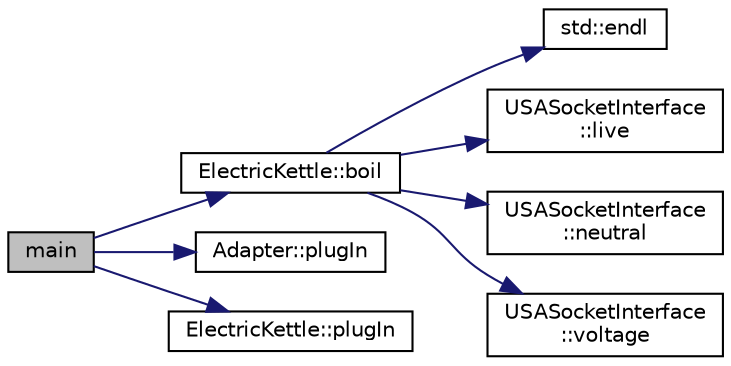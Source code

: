 digraph "main"
{
 // INTERACTIVE_SVG=YES
 // LATEX_PDF_SIZE
  bgcolor="transparent";
  edge [fontname="Helvetica",fontsize="10",labelfontname="Helvetica",labelfontsize="10"];
  node [fontname="Helvetica",fontsize="10",shape=record];
  rankdir="LR";
  Node1 [label="main",height=0.2,width=0.4,color="black", fillcolor="grey75", style="filled", fontcolor="black",tooltip=" "];
  Node1 -> Node2 [color="midnightblue",fontsize="10",style="solid",fontname="Helvetica"];
  Node2 [label="ElectricKettle::boil",height=0.2,width=0.4,color="black",URL="$d1/d34/classElectricKettle_a0128a33feaa0eea0e65a653e5f6cd80e.html#a0128a33feaa0eea0e65a653e5f6cd80e",tooltip=" "];
  Node2 -> Node3 [color="midnightblue",fontsize="10",style="solid",fontname="Helvetica"];
  Node3 [label="std::endl",height=0.2,width=0.4,color="black",URL="/Users/shi-rongliu/html_book_20190607/cppreference-doxygen-web.tag.xml$cpp/io/manip/endl.html#",tooltip=" "];
  Node2 -> Node4 [color="midnightblue",fontsize="10",style="solid",fontname="Helvetica"];
  Node4 [label="USASocketInterface\l::live",height=0.2,width=0.4,color="black",URL="$dc/d60/classUSASocketInterface_ae74c8358dcb4ad77107501d3d36365ad.html#ae74c8358dcb4ad77107501d3d36365ad",tooltip=" "];
  Node2 -> Node5 [color="midnightblue",fontsize="10",style="solid",fontname="Helvetica"];
  Node5 [label="USASocketInterface\l::neutral",height=0.2,width=0.4,color="black",URL="$dc/d60/classUSASocketInterface_af93b4cbb72535556fff6bce8e06b0f51.html#af93b4cbb72535556fff6bce8e06b0f51",tooltip=" "];
  Node2 -> Node6 [color="midnightblue",fontsize="10",style="solid",fontname="Helvetica"];
  Node6 [label="USASocketInterface\l::voltage",height=0.2,width=0.4,color="black",URL="$dc/d60/classUSASocketInterface_aa201666785af2136d52b4affb45867ee.html#aa201666785af2136d52b4affb45867ee",tooltip=" "];
  Node1 -> Node7 [color="midnightblue",fontsize="10",style="solid",fontname="Helvetica"];
  Node7 [label="Adapter::plugIn",height=0.2,width=0.4,color="black",URL="$d0/da6/classAdapter_a3fcdb8f8857c05d8cd770ae8b4880125.html#a3fcdb8f8857c05d8cd770ae8b4880125",tooltip=" "];
  Node1 -> Node8 [color="midnightblue",fontsize="10",style="solid",fontname="Helvetica"];
  Node8 [label="ElectricKettle::plugIn",height=0.2,width=0.4,color="black",URL="$d1/d34/classElectricKettle_a413ce07ed1a2bb6c631fac3e590475af.html#a413ce07ed1a2bb6c631fac3e590475af",tooltip=" "];
}
